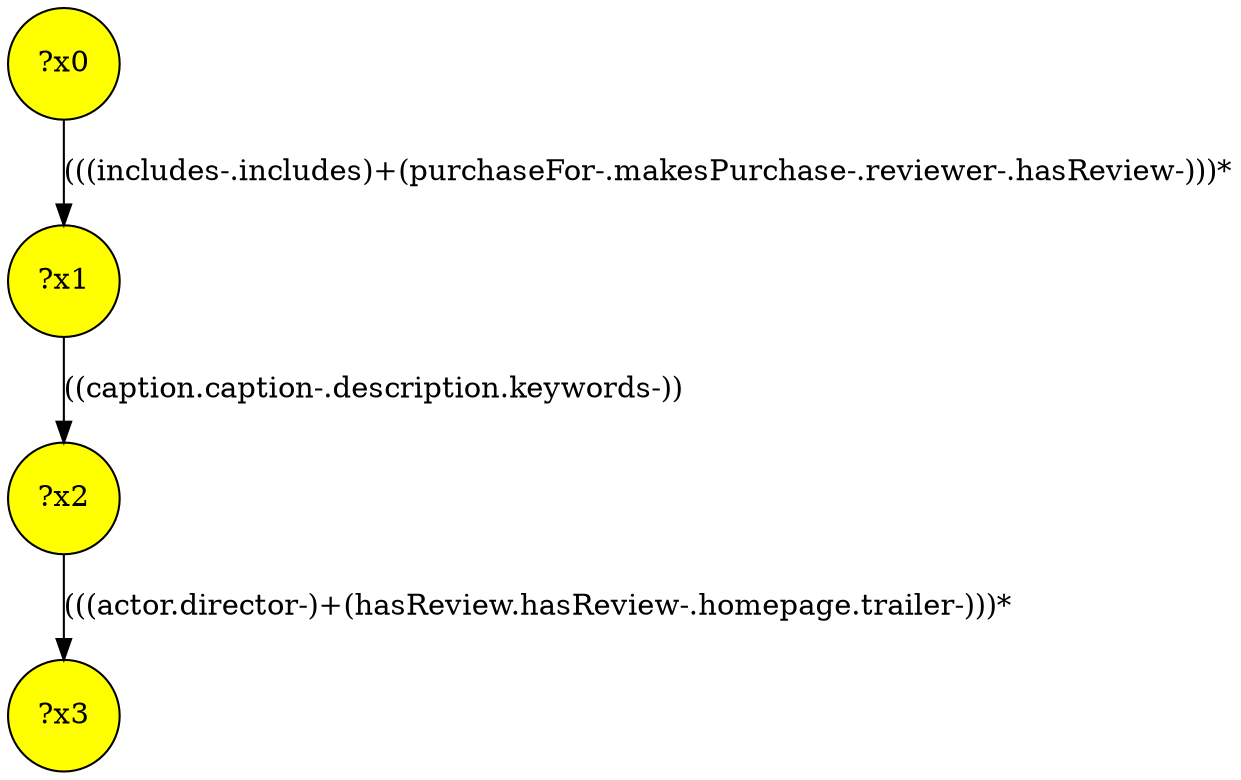 digraph g {
	x2 [fillcolor="yellow", style="filled," shape=circle, label="?x2"];
	x1 [fillcolor="yellow", style="filled," shape=circle, label="?x1"];
	x0 [fillcolor="yellow", style="filled," shape=circle, label="?x0"];
	x3 [fillcolor="yellow", style="filled," shape=circle, label="?x3"];
	x0 -> x1 [label="(((includes-.includes)+(purchaseFor-.makesPurchase-.reviewer-.hasReview-)))*"];
	x1 -> x2 [label="((caption.caption-.description.keywords-))"];
	x2 -> x3 [label="(((actor.director-)+(hasReview.hasReview-.homepage.trailer-)))*"];
}
